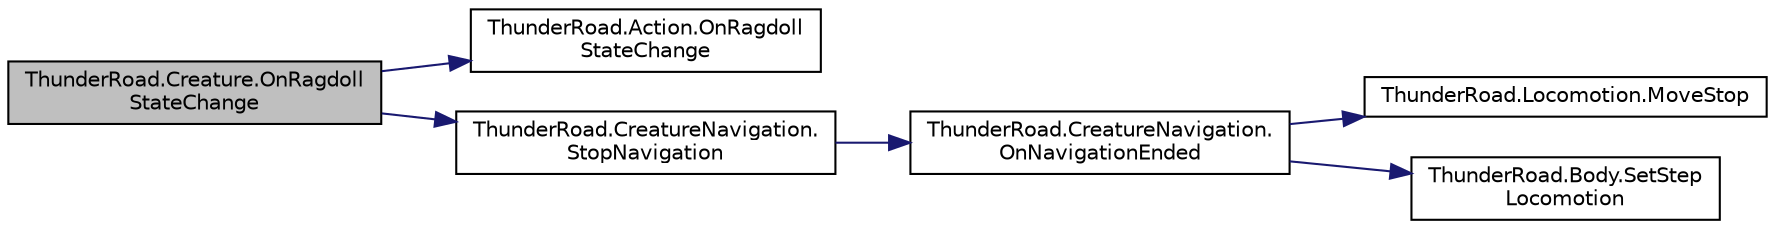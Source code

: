 digraph "ThunderRoad.Creature.OnRagdollStateChange"
{
 // LATEX_PDF_SIZE
  edge [fontname="Helvetica",fontsize="10",labelfontname="Helvetica",labelfontsize="10"];
  node [fontname="Helvetica",fontsize="10",shape=record];
  rankdir="LR";
  Node1 [label="ThunderRoad.Creature.OnRagdoll\lStateChange",height=0.2,width=0.4,color="black", fillcolor="grey75", style="filled", fontcolor="black",tooltip="Called when [ragdoll state change]."];
  Node1 -> Node2 [color="midnightblue",fontsize="10",style="solid",fontname="Helvetica"];
  Node2 [label="ThunderRoad.Action.OnRagdoll\lStateChange",height=0.2,width=0.4,color="black", fillcolor="white", style="filled",URL="$class_thunder_road_1_1_action.html#a80346ca19692a06966d87cdebb605d0c",tooltip="Called when [ragdoll state change]."];
  Node1 -> Node3 [color="midnightblue",fontsize="10",style="solid",fontname="Helvetica"];
  Node3 [label="ThunderRoad.CreatureNavigation.\lStopNavigation",height=0.2,width=0.4,color="black", fillcolor="white", style="filled",URL="$class_thunder_road_1_1_creature_navigation.html#a14cf459c6d29090f30f5d0678bb0e9e1",tooltip="Stops the navigation."];
  Node3 -> Node4 [color="midnightblue",fontsize="10",style="solid",fontname="Helvetica"];
  Node4 [label="ThunderRoad.CreatureNavigation.\lOnNavigationEnded",height=0.2,width=0.4,color="black", fillcolor="white", style="filled",URL="$class_thunder_road_1_1_creature_navigation.html#aee708dd8f317096bfbd9d00a71072a64",tooltip="Called when [navigation ended]."];
  Node4 -> Node5 [color="midnightblue",fontsize="10",style="solid",fontname="Helvetica"];
  Node5 [label="ThunderRoad.Locomotion.MoveStop",height=0.2,width=0.4,color="black", fillcolor="white", style="filled",URL="$class_thunder_road_1_1_locomotion.html#a0f7eff462503193dc7cc5e96a70cd5f3",tooltip="Moves the stop."];
  Node4 -> Node6 [color="midnightblue",fontsize="10",style="solid",fontname="Helvetica"];
  Node6 [label="ThunderRoad.Body.SetStep\lLocomotion",height=0.2,width=0.4,color="black", fillcolor="white", style="filled",URL="$class_thunder_road_1_1_body.html#a1e839fc506c9973e8223968aa71558ae",tooltip="Sets the step locomotion."];
}
